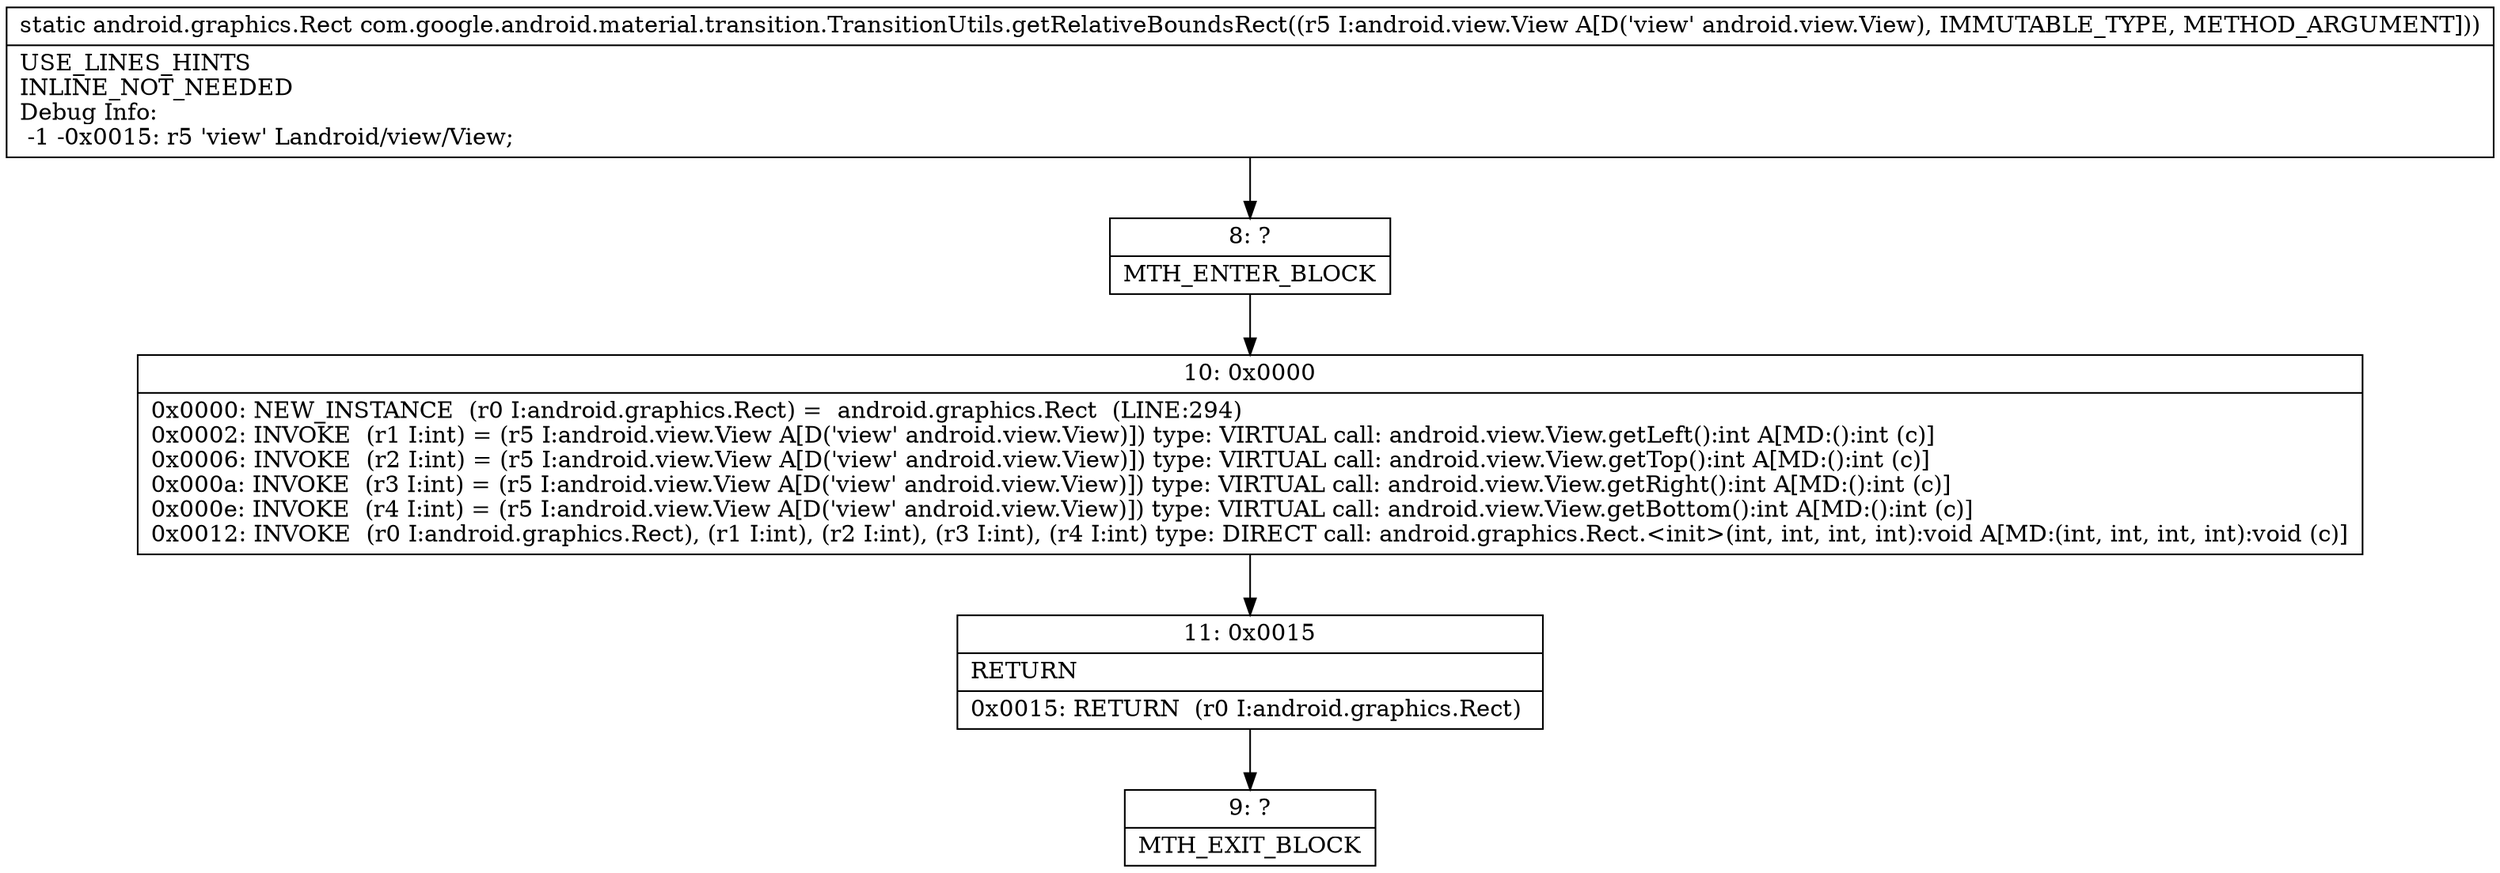 digraph "CFG forcom.google.android.material.transition.TransitionUtils.getRelativeBoundsRect(Landroid\/view\/View;)Landroid\/graphics\/Rect;" {
Node_8 [shape=record,label="{8\:\ ?|MTH_ENTER_BLOCK\l}"];
Node_10 [shape=record,label="{10\:\ 0x0000|0x0000: NEW_INSTANCE  (r0 I:android.graphics.Rect) =  android.graphics.Rect  (LINE:294)\l0x0002: INVOKE  (r1 I:int) = (r5 I:android.view.View A[D('view' android.view.View)]) type: VIRTUAL call: android.view.View.getLeft():int A[MD:():int (c)]\l0x0006: INVOKE  (r2 I:int) = (r5 I:android.view.View A[D('view' android.view.View)]) type: VIRTUAL call: android.view.View.getTop():int A[MD:():int (c)]\l0x000a: INVOKE  (r3 I:int) = (r5 I:android.view.View A[D('view' android.view.View)]) type: VIRTUAL call: android.view.View.getRight():int A[MD:():int (c)]\l0x000e: INVOKE  (r4 I:int) = (r5 I:android.view.View A[D('view' android.view.View)]) type: VIRTUAL call: android.view.View.getBottom():int A[MD:():int (c)]\l0x0012: INVOKE  (r0 I:android.graphics.Rect), (r1 I:int), (r2 I:int), (r3 I:int), (r4 I:int) type: DIRECT call: android.graphics.Rect.\<init\>(int, int, int, int):void A[MD:(int, int, int, int):void (c)]\l}"];
Node_11 [shape=record,label="{11\:\ 0x0015|RETURN\l|0x0015: RETURN  (r0 I:android.graphics.Rect) \l}"];
Node_9 [shape=record,label="{9\:\ ?|MTH_EXIT_BLOCK\l}"];
MethodNode[shape=record,label="{static android.graphics.Rect com.google.android.material.transition.TransitionUtils.getRelativeBoundsRect((r5 I:android.view.View A[D('view' android.view.View), IMMUTABLE_TYPE, METHOD_ARGUMENT]))  | USE_LINES_HINTS\lINLINE_NOT_NEEDED\lDebug Info:\l  \-1 \-0x0015: r5 'view' Landroid\/view\/View;\l}"];
MethodNode -> Node_8;Node_8 -> Node_10;
Node_10 -> Node_11;
Node_11 -> Node_9;
}

